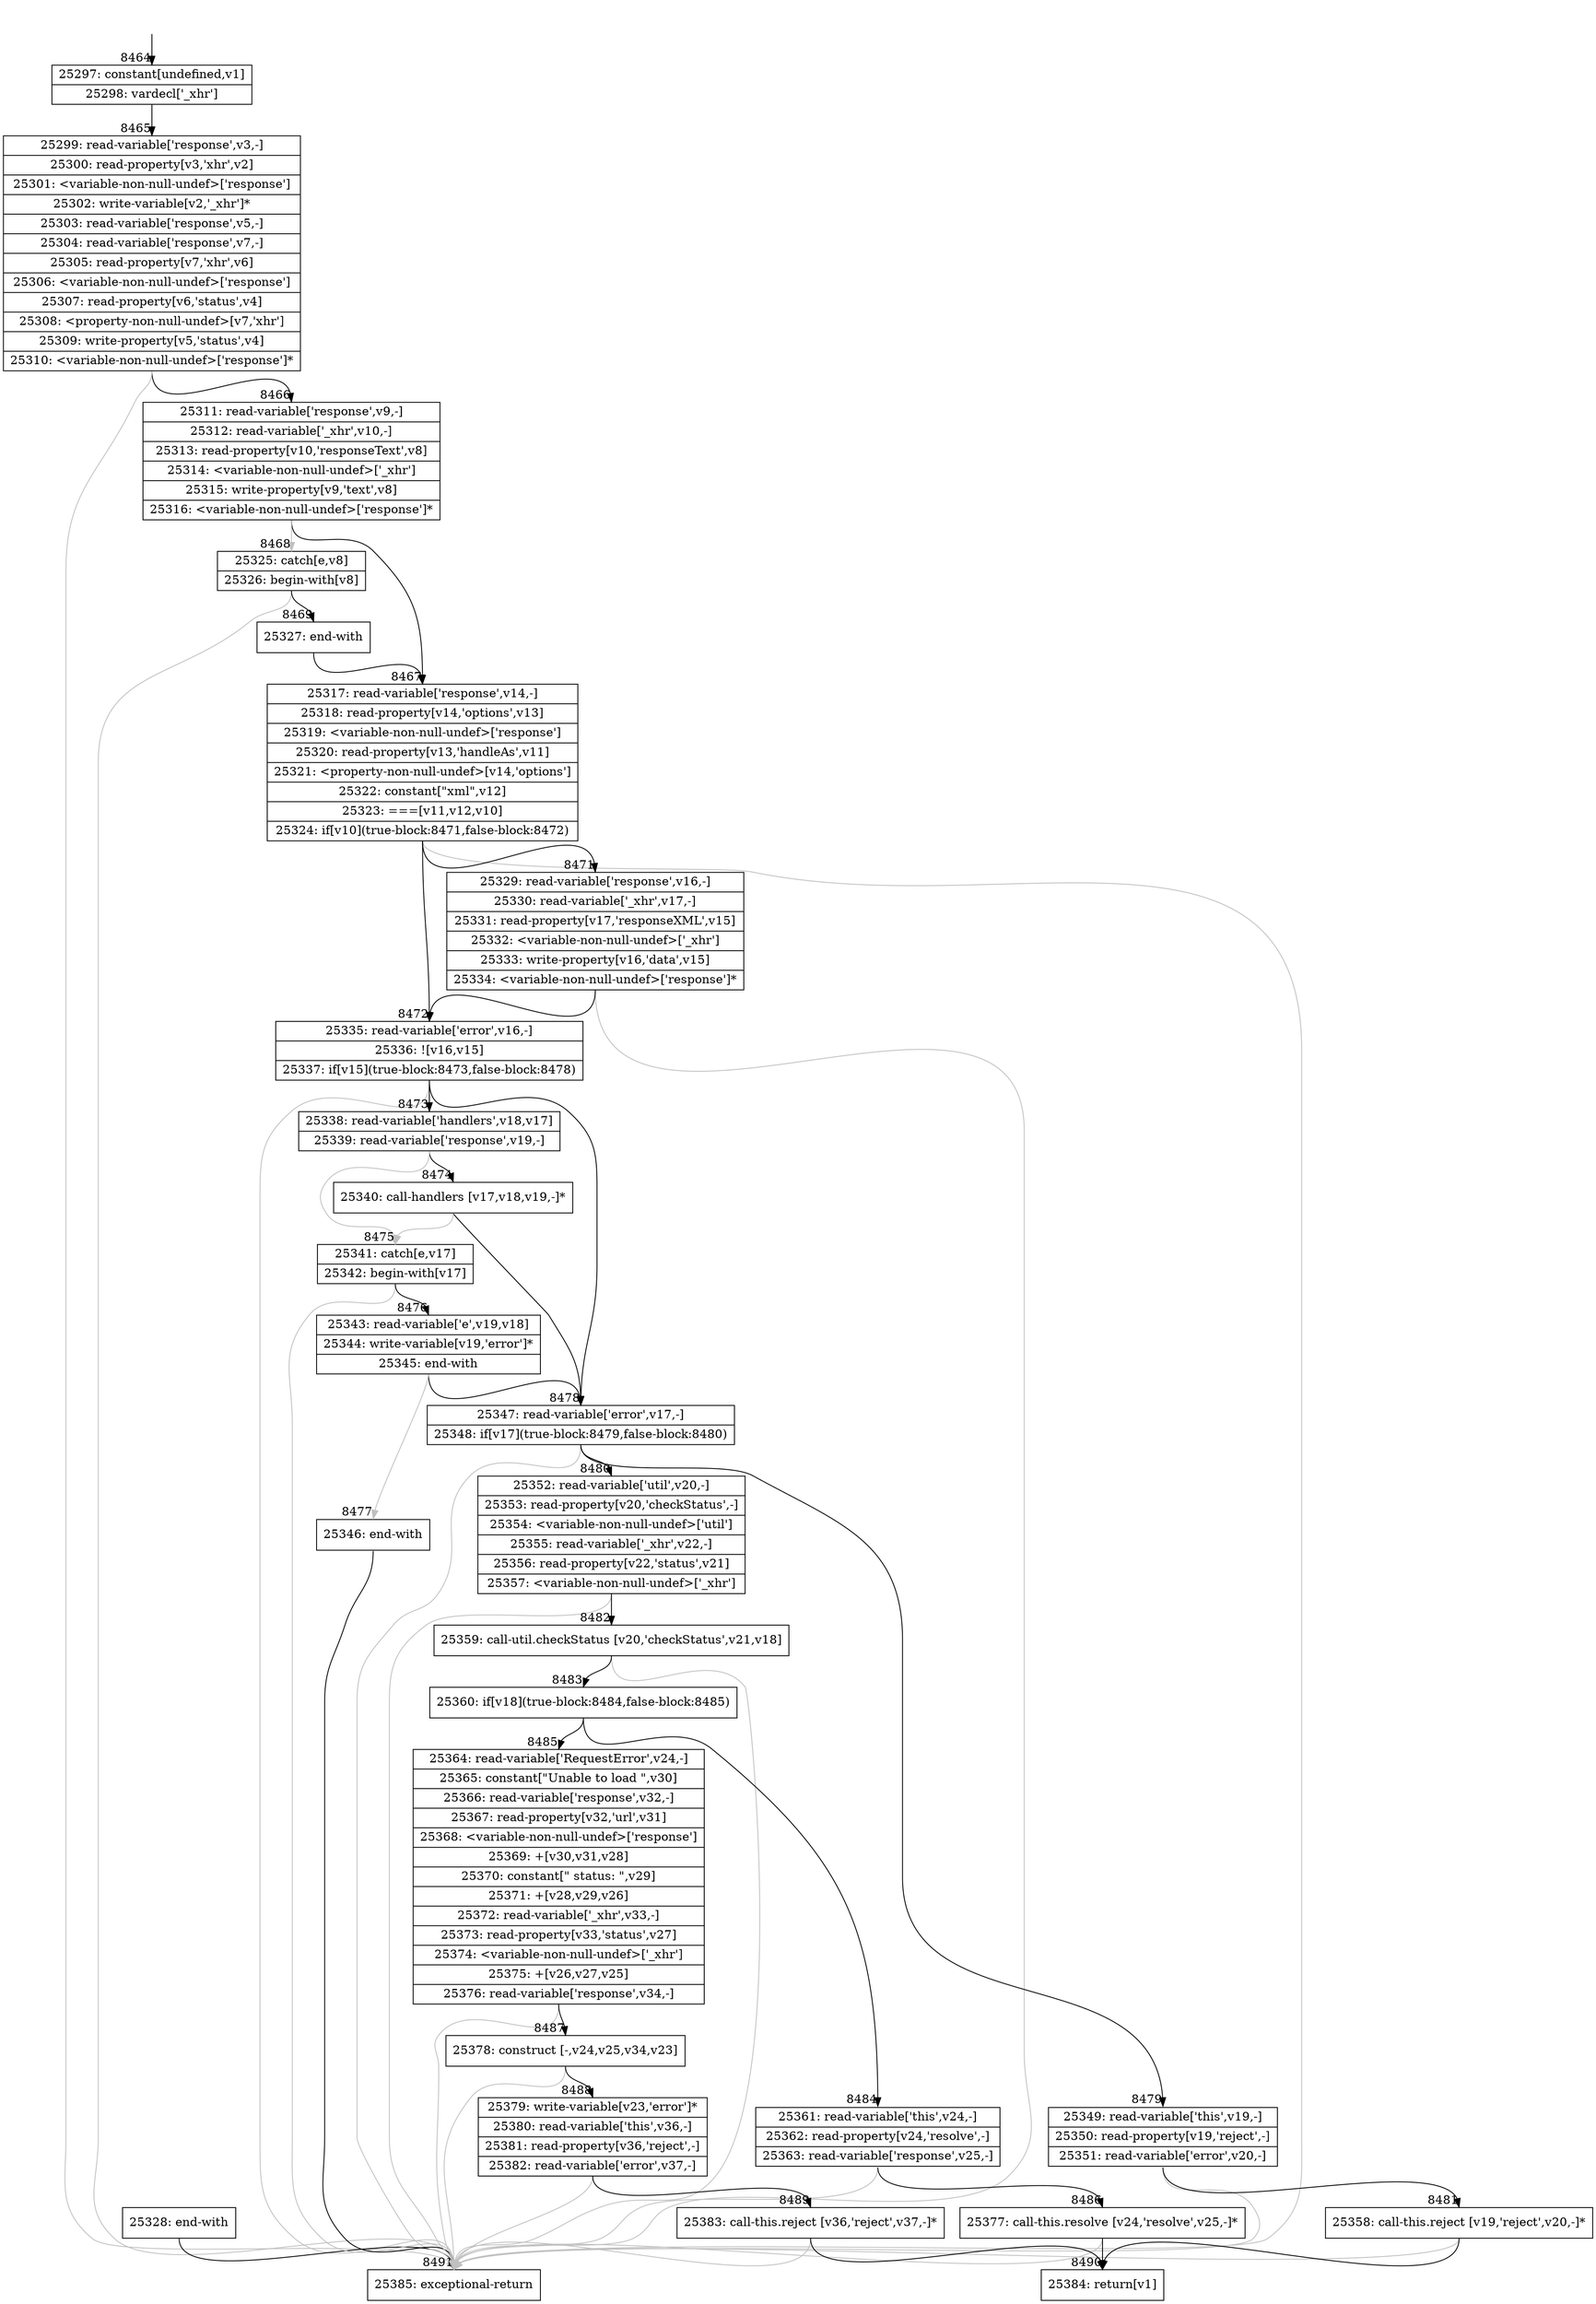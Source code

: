 digraph {
rankdir="TD"
BB_entry570[shape=none,label=""];
BB_entry570 -> BB8464 [tailport=s, headport=n, headlabel="    8464"]
BB8464 [shape=record label="{25297: constant[undefined,v1]|25298: vardecl['_xhr']}" ] 
BB8464 -> BB8465 [tailport=s, headport=n, headlabel="      8465"]
BB8465 [shape=record label="{25299: read-variable['response',v3,-]|25300: read-property[v3,'xhr',v2]|25301: \<variable-non-null-undef\>['response']|25302: write-variable[v2,'_xhr']*|25303: read-variable['response',v5,-]|25304: read-variable['response',v7,-]|25305: read-property[v7,'xhr',v6]|25306: \<variable-non-null-undef\>['response']|25307: read-property[v6,'status',v4]|25308: \<property-non-null-undef\>[v7,'xhr']|25309: write-property[v5,'status',v4]|25310: \<variable-non-null-undef\>['response']*}" ] 
BB8465 -> BB8466 [tailport=s, headport=n, headlabel="      8466"]
BB8465 -> BB8491 [tailport=s, headport=n, color=gray, headlabel="      8491"]
BB8466 [shape=record label="{25311: read-variable['response',v9,-]|25312: read-variable['_xhr',v10,-]|25313: read-property[v10,'responseText',v8]|25314: \<variable-non-null-undef\>['_xhr']|25315: write-property[v9,'text',v8]|25316: \<variable-non-null-undef\>['response']*}" ] 
BB8466 -> BB8467 [tailport=s, headport=n, headlabel="      8467"]
BB8466 -> BB8468 [tailport=s, headport=n, color=gray, headlabel="      8468"]
BB8467 [shape=record label="{25317: read-variable['response',v14,-]|25318: read-property[v14,'options',v13]|25319: \<variable-non-null-undef\>['response']|25320: read-property[v13,'handleAs',v11]|25321: \<property-non-null-undef\>[v14,'options']|25322: constant[\"xml\",v12]|25323: ===[v11,v12,v10]|25324: if[v10](true-block:8471,false-block:8472)}" ] 
BB8467 -> BB8471 [tailport=s, headport=n, headlabel="      8471"]
BB8467 -> BB8472 [tailport=s, headport=n, headlabel="      8472"]
BB8467 -> BB8491 [tailport=s, headport=n, color=gray]
BB8468 [shape=record label="{25325: catch[e,v8]|25326: begin-with[v8]}" ] 
BB8468 -> BB8469 [tailport=s, headport=n, headlabel="      8469"]
BB8468 -> BB8491 [tailport=s, headport=n, color=gray]
BB8469 [shape=record label="{25327: end-with}" ] 
BB8469 -> BB8467 [tailport=s, headport=n]
BB8470 [shape=record label="{25328: end-with}" ] 
BB8470 -> BB8491 [tailport=s, headport=n]
BB8471 [shape=record label="{25329: read-variable['response',v16,-]|25330: read-variable['_xhr',v17,-]|25331: read-property[v17,'responseXML',v15]|25332: \<variable-non-null-undef\>['_xhr']|25333: write-property[v16,'data',v15]|25334: \<variable-non-null-undef\>['response']*}" ] 
BB8471 -> BB8472 [tailport=s, headport=n]
BB8471 -> BB8491 [tailport=s, headport=n, color=gray]
BB8472 [shape=record label="{25335: read-variable['error',v16,-]|25336: ![v16,v15]|25337: if[v15](true-block:8473,false-block:8478)}" ] 
BB8472 -> BB8473 [tailport=s, headport=n, headlabel="      8473"]
BB8472 -> BB8478 [tailport=s, headport=n, headlabel="      8478"]
BB8472 -> BB8491 [tailport=s, headport=n, color=gray]
BB8473 [shape=record label="{25338: read-variable['handlers',v18,v17]|25339: read-variable['response',v19,-]}" ] 
BB8473 -> BB8474 [tailport=s, headport=n, headlabel="      8474"]
BB8473 -> BB8475 [tailport=s, headport=n, color=gray, headlabel="      8475"]
BB8474 [shape=record label="{25340: call-handlers [v17,v18,v19,-]*}" ] 
BB8474 -> BB8478 [tailport=s, headport=n]
BB8474 -> BB8475 [tailport=s, headport=n, color=gray]
BB8475 [shape=record label="{25341: catch[e,v17]|25342: begin-with[v17]}" ] 
BB8475 -> BB8476 [tailport=s, headport=n, headlabel="      8476"]
BB8475 -> BB8491 [tailport=s, headport=n, color=gray]
BB8476 [shape=record label="{25343: read-variable['e',v19,v18]|25344: write-variable[v19,'error']*|25345: end-with}" ] 
BB8476 -> BB8478 [tailport=s, headport=n]
BB8476 -> BB8477 [tailport=s, headport=n, color=gray, headlabel="      8477"]
BB8477 [shape=record label="{25346: end-with}" ] 
BB8477 -> BB8491 [tailport=s, headport=n]
BB8478 [shape=record label="{25347: read-variable['error',v17,-]|25348: if[v17](true-block:8479,false-block:8480)}" ] 
BB8478 -> BB8479 [tailport=s, headport=n, headlabel="      8479"]
BB8478 -> BB8480 [tailport=s, headport=n, headlabel="      8480"]
BB8478 -> BB8491 [tailport=s, headport=n, color=gray]
BB8479 [shape=record label="{25349: read-variable['this',v19,-]|25350: read-property[v19,'reject',-]|25351: read-variable['error',v20,-]}" ] 
BB8479 -> BB8481 [tailport=s, headport=n, headlabel="      8481"]
BB8479 -> BB8491 [tailport=s, headport=n, color=gray]
BB8480 [shape=record label="{25352: read-variable['util',v20,-]|25353: read-property[v20,'checkStatus',-]|25354: \<variable-non-null-undef\>['util']|25355: read-variable['_xhr',v22,-]|25356: read-property[v22,'status',v21]|25357: \<variable-non-null-undef\>['_xhr']}" ] 
BB8480 -> BB8482 [tailport=s, headport=n, headlabel="      8482"]
BB8480 -> BB8491 [tailport=s, headport=n, color=gray]
BB8481 [shape=record label="{25358: call-this.reject [v19,'reject',v20,-]*}" ] 
BB8481 -> BB8490 [tailport=s, headport=n, headlabel="      8490"]
BB8481 -> BB8491 [tailport=s, headport=n, color=gray]
BB8482 [shape=record label="{25359: call-util.checkStatus [v20,'checkStatus',v21,v18]}" ] 
BB8482 -> BB8483 [tailport=s, headport=n, headlabel="      8483"]
BB8482 -> BB8491 [tailport=s, headport=n, color=gray]
BB8483 [shape=record label="{25360: if[v18](true-block:8484,false-block:8485)}" ] 
BB8483 -> BB8484 [tailport=s, headport=n, headlabel="      8484"]
BB8483 -> BB8485 [tailport=s, headport=n, headlabel="      8485"]
BB8484 [shape=record label="{25361: read-variable['this',v24,-]|25362: read-property[v24,'resolve',-]|25363: read-variable['response',v25,-]}" ] 
BB8484 -> BB8486 [tailport=s, headport=n, headlabel="      8486"]
BB8484 -> BB8491 [tailport=s, headport=n, color=gray]
BB8485 [shape=record label="{25364: read-variable['RequestError',v24,-]|25365: constant[\"Unable to load \",v30]|25366: read-variable['response',v32,-]|25367: read-property[v32,'url',v31]|25368: \<variable-non-null-undef\>['response']|25369: +[v30,v31,v28]|25370: constant[\" status: \",v29]|25371: +[v28,v29,v26]|25372: read-variable['_xhr',v33,-]|25373: read-property[v33,'status',v27]|25374: \<variable-non-null-undef\>['_xhr']|25375: +[v26,v27,v25]|25376: read-variable['response',v34,-]}" ] 
BB8485 -> BB8487 [tailport=s, headport=n, headlabel="      8487"]
BB8485 -> BB8491 [tailport=s, headport=n, color=gray]
BB8486 [shape=record label="{25377: call-this.resolve [v24,'resolve',v25,-]*}" ] 
BB8486 -> BB8490 [tailport=s, headport=n]
BB8486 -> BB8491 [tailport=s, headport=n, color=gray]
BB8487 [shape=record label="{25378: construct [-,v24,v25,v34,v23]}" ] 
BB8487 -> BB8488 [tailport=s, headport=n, headlabel="      8488"]
BB8487 -> BB8491 [tailport=s, headport=n, color=gray]
BB8488 [shape=record label="{25379: write-variable[v23,'error']*|25380: read-variable['this',v36,-]|25381: read-property[v36,'reject',-]|25382: read-variable['error',v37,-]}" ] 
BB8488 -> BB8489 [tailport=s, headport=n, headlabel="      8489"]
BB8488 -> BB8491 [tailport=s, headport=n, color=gray]
BB8489 [shape=record label="{25383: call-this.reject [v36,'reject',v37,-]*}" ] 
BB8489 -> BB8490 [tailport=s, headport=n]
BB8489 -> BB8491 [tailport=s, headport=n, color=gray]
BB8490 [shape=record label="{25384: return[v1]}" ] 
BB8491 [shape=record label="{25385: exceptional-return}" ] 
//#$~ 11899
}
